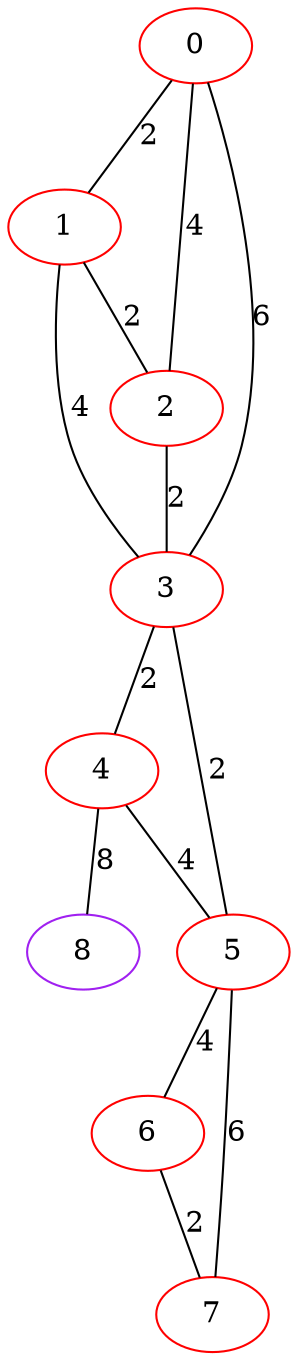 graph "" {
0 [color=red, weight=1];
1 [color=red, weight=1];
2 [color=red, weight=1];
3 [color=red, weight=1];
4 [color=red, weight=1];
5 [color=red, weight=1];
6 [color=red, weight=1];
7 [color=red, weight=1];
8 [color=purple, weight=4];
0 -- 1  [key=0, label=2];
0 -- 2  [key=0, label=4];
0 -- 3  [key=0, label=6];
1 -- 2  [key=0, label=2];
1 -- 3  [key=0, label=4];
2 -- 3  [key=0, label=2];
3 -- 4  [key=0, label=2];
3 -- 5  [key=0, label=2];
4 -- 8  [key=0, label=8];
4 -- 5  [key=0, label=4];
5 -- 6  [key=0, label=4];
5 -- 7  [key=0, label=6];
6 -- 7  [key=0, label=2];
}
